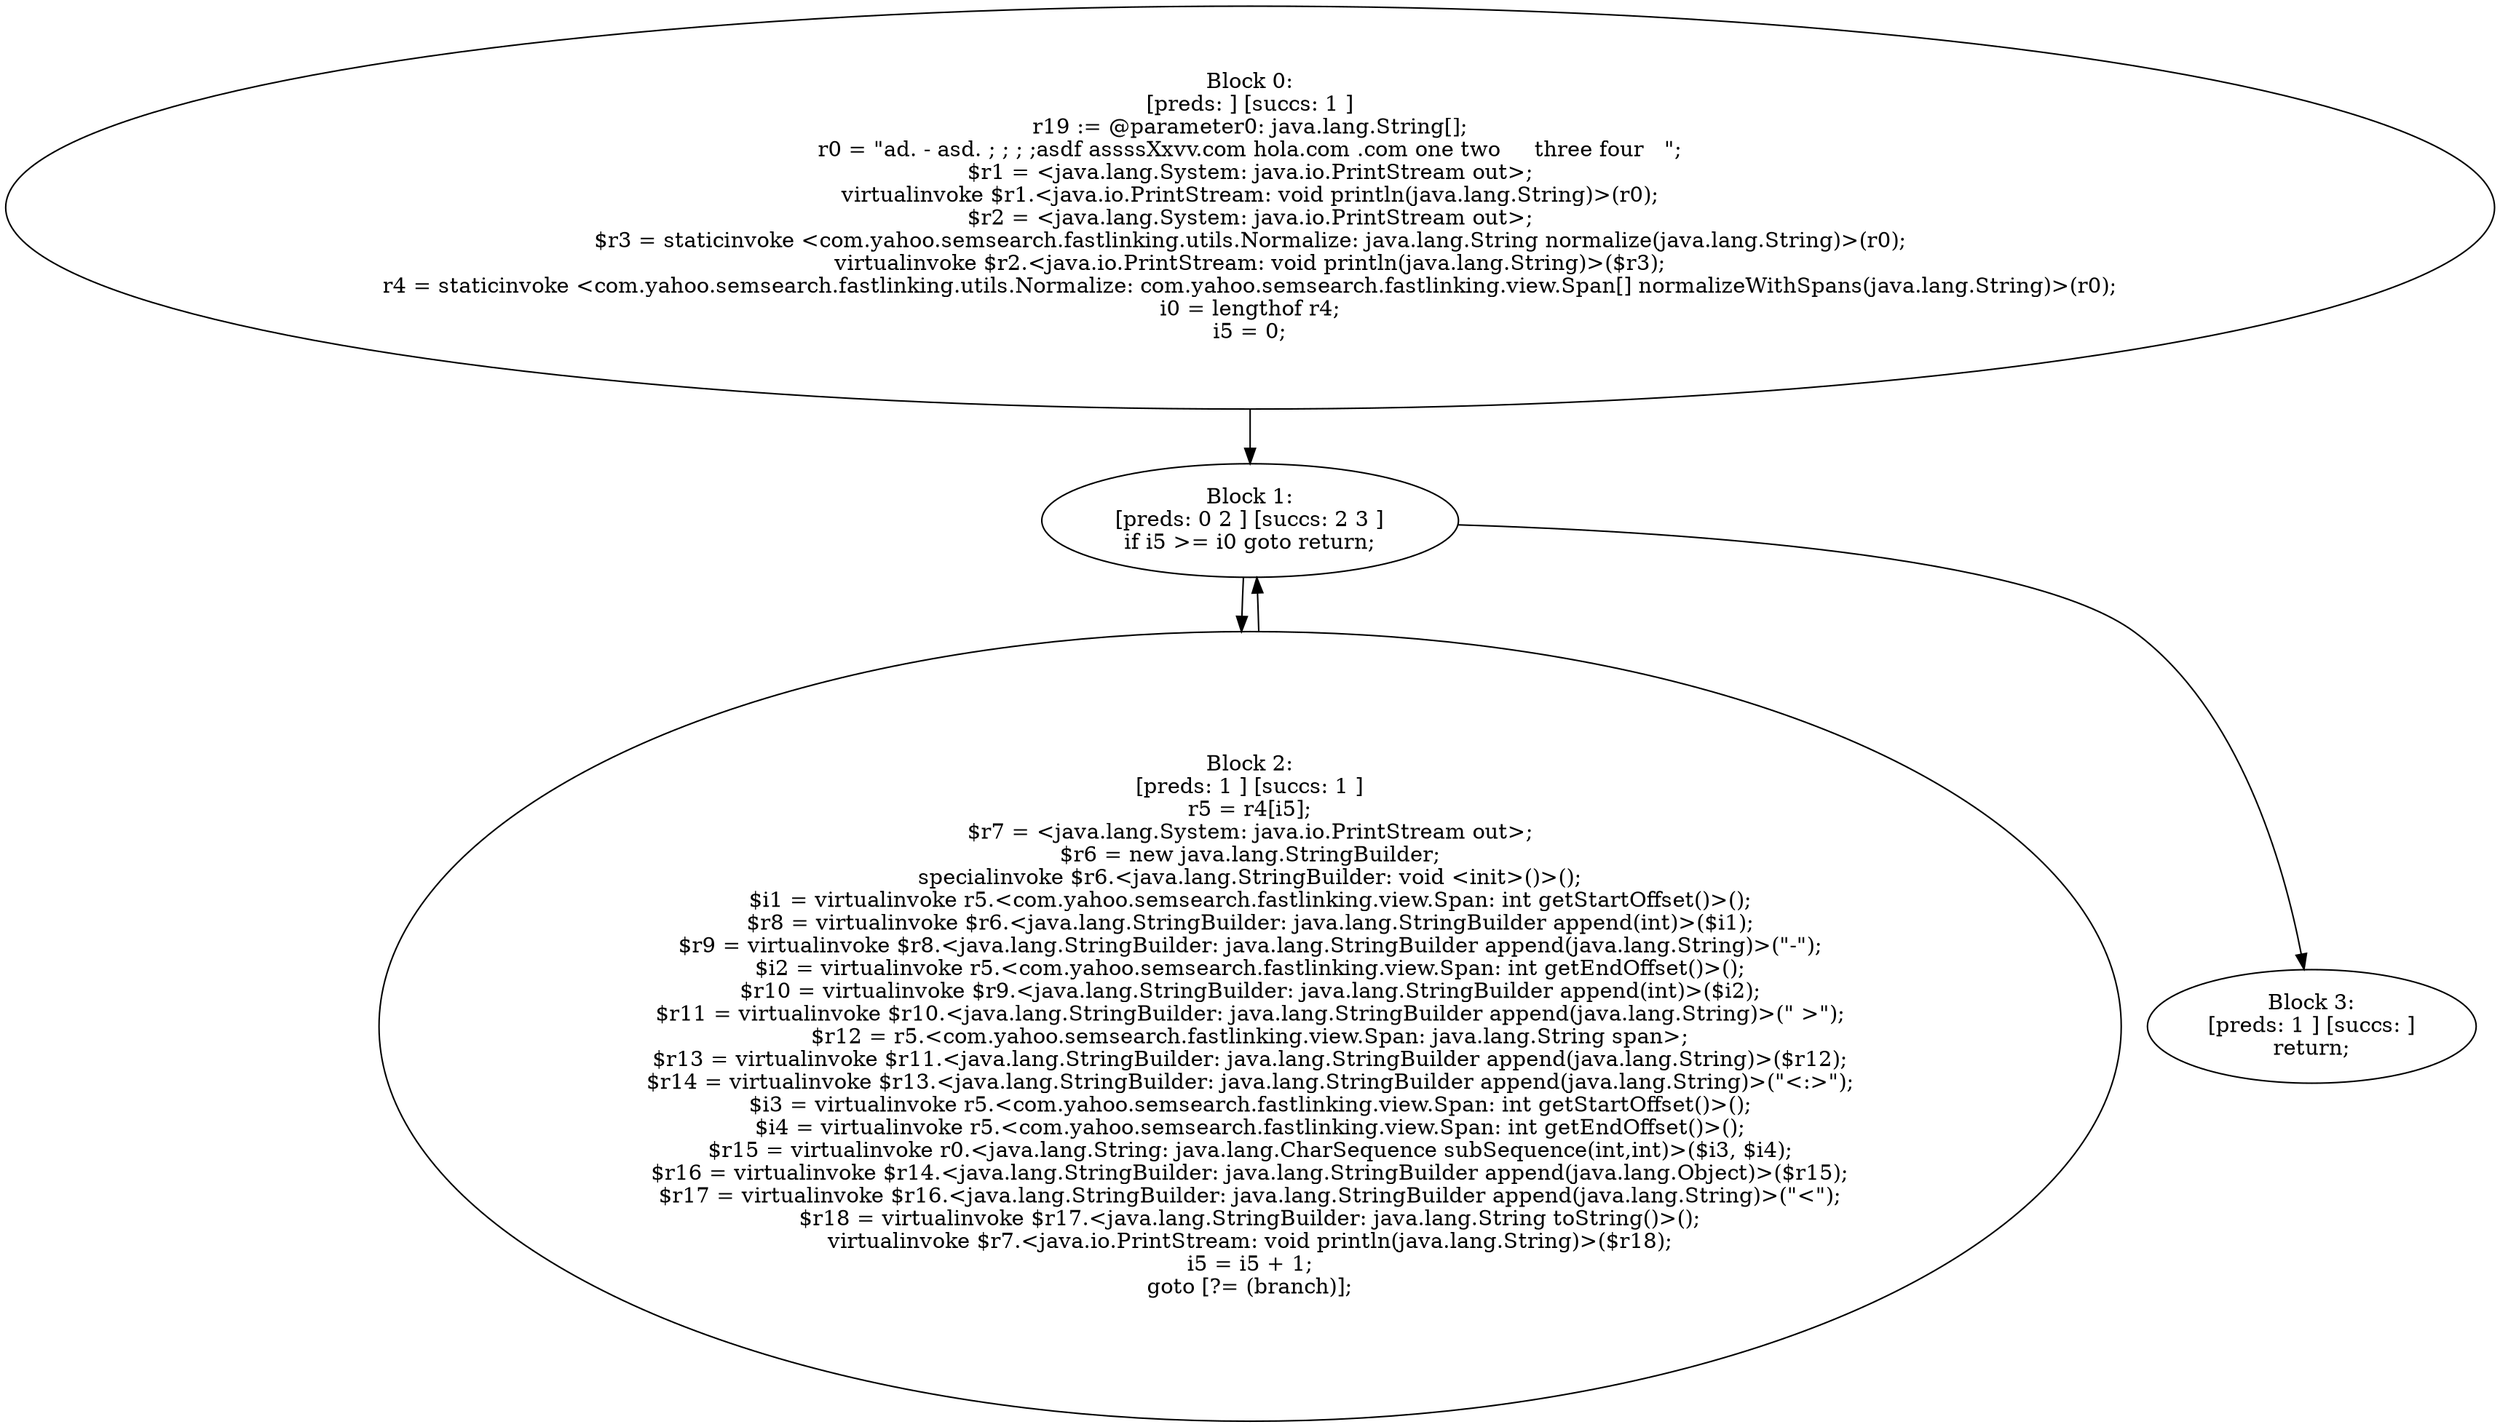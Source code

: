 digraph "unitGraph" {
    "Block 0:
[preds: ] [succs: 1 ]
r19 := @parameter0: java.lang.String[];
r0 = \"ad. - asd. ; ; ; ;asdf assssXxvv.com hola.com .com one two     three four   \";
$r1 = <java.lang.System: java.io.PrintStream out>;
virtualinvoke $r1.<java.io.PrintStream: void println(java.lang.String)>(r0);
$r2 = <java.lang.System: java.io.PrintStream out>;
$r3 = staticinvoke <com.yahoo.semsearch.fastlinking.utils.Normalize: java.lang.String normalize(java.lang.String)>(r0);
virtualinvoke $r2.<java.io.PrintStream: void println(java.lang.String)>($r3);
r4 = staticinvoke <com.yahoo.semsearch.fastlinking.utils.Normalize: com.yahoo.semsearch.fastlinking.view.Span[] normalizeWithSpans(java.lang.String)>(r0);
i0 = lengthof r4;
i5 = 0;
"
    "Block 1:
[preds: 0 2 ] [succs: 2 3 ]
if i5 >= i0 goto return;
"
    "Block 2:
[preds: 1 ] [succs: 1 ]
r5 = r4[i5];
$r7 = <java.lang.System: java.io.PrintStream out>;
$r6 = new java.lang.StringBuilder;
specialinvoke $r6.<java.lang.StringBuilder: void <init>()>();
$i1 = virtualinvoke r5.<com.yahoo.semsearch.fastlinking.view.Span: int getStartOffset()>();
$r8 = virtualinvoke $r6.<java.lang.StringBuilder: java.lang.StringBuilder append(int)>($i1);
$r9 = virtualinvoke $r8.<java.lang.StringBuilder: java.lang.StringBuilder append(java.lang.String)>(\"-\");
$i2 = virtualinvoke r5.<com.yahoo.semsearch.fastlinking.view.Span: int getEndOffset()>();
$r10 = virtualinvoke $r9.<java.lang.StringBuilder: java.lang.StringBuilder append(int)>($i2);
$r11 = virtualinvoke $r10.<java.lang.StringBuilder: java.lang.StringBuilder append(java.lang.String)>(\" >\");
$r12 = r5.<com.yahoo.semsearch.fastlinking.view.Span: java.lang.String span>;
$r13 = virtualinvoke $r11.<java.lang.StringBuilder: java.lang.StringBuilder append(java.lang.String)>($r12);
$r14 = virtualinvoke $r13.<java.lang.StringBuilder: java.lang.StringBuilder append(java.lang.String)>(\"<:>\");
$i3 = virtualinvoke r5.<com.yahoo.semsearch.fastlinking.view.Span: int getStartOffset()>();
$i4 = virtualinvoke r5.<com.yahoo.semsearch.fastlinking.view.Span: int getEndOffset()>();
$r15 = virtualinvoke r0.<java.lang.String: java.lang.CharSequence subSequence(int,int)>($i3, $i4);
$r16 = virtualinvoke $r14.<java.lang.StringBuilder: java.lang.StringBuilder append(java.lang.Object)>($r15);
$r17 = virtualinvoke $r16.<java.lang.StringBuilder: java.lang.StringBuilder append(java.lang.String)>(\"<\");
$r18 = virtualinvoke $r17.<java.lang.StringBuilder: java.lang.String toString()>();
virtualinvoke $r7.<java.io.PrintStream: void println(java.lang.String)>($r18);
i5 = i5 + 1;
goto [?= (branch)];
"
    "Block 3:
[preds: 1 ] [succs: ]
return;
"
    "Block 0:
[preds: ] [succs: 1 ]
r19 := @parameter0: java.lang.String[];
r0 = \"ad. - asd. ; ; ; ;asdf assssXxvv.com hola.com .com one two     three four   \";
$r1 = <java.lang.System: java.io.PrintStream out>;
virtualinvoke $r1.<java.io.PrintStream: void println(java.lang.String)>(r0);
$r2 = <java.lang.System: java.io.PrintStream out>;
$r3 = staticinvoke <com.yahoo.semsearch.fastlinking.utils.Normalize: java.lang.String normalize(java.lang.String)>(r0);
virtualinvoke $r2.<java.io.PrintStream: void println(java.lang.String)>($r3);
r4 = staticinvoke <com.yahoo.semsearch.fastlinking.utils.Normalize: com.yahoo.semsearch.fastlinking.view.Span[] normalizeWithSpans(java.lang.String)>(r0);
i0 = lengthof r4;
i5 = 0;
"->"Block 1:
[preds: 0 2 ] [succs: 2 3 ]
if i5 >= i0 goto return;
";
    "Block 1:
[preds: 0 2 ] [succs: 2 3 ]
if i5 >= i0 goto return;
"->"Block 2:
[preds: 1 ] [succs: 1 ]
r5 = r4[i5];
$r7 = <java.lang.System: java.io.PrintStream out>;
$r6 = new java.lang.StringBuilder;
specialinvoke $r6.<java.lang.StringBuilder: void <init>()>();
$i1 = virtualinvoke r5.<com.yahoo.semsearch.fastlinking.view.Span: int getStartOffset()>();
$r8 = virtualinvoke $r6.<java.lang.StringBuilder: java.lang.StringBuilder append(int)>($i1);
$r9 = virtualinvoke $r8.<java.lang.StringBuilder: java.lang.StringBuilder append(java.lang.String)>(\"-\");
$i2 = virtualinvoke r5.<com.yahoo.semsearch.fastlinking.view.Span: int getEndOffset()>();
$r10 = virtualinvoke $r9.<java.lang.StringBuilder: java.lang.StringBuilder append(int)>($i2);
$r11 = virtualinvoke $r10.<java.lang.StringBuilder: java.lang.StringBuilder append(java.lang.String)>(\" >\");
$r12 = r5.<com.yahoo.semsearch.fastlinking.view.Span: java.lang.String span>;
$r13 = virtualinvoke $r11.<java.lang.StringBuilder: java.lang.StringBuilder append(java.lang.String)>($r12);
$r14 = virtualinvoke $r13.<java.lang.StringBuilder: java.lang.StringBuilder append(java.lang.String)>(\"<:>\");
$i3 = virtualinvoke r5.<com.yahoo.semsearch.fastlinking.view.Span: int getStartOffset()>();
$i4 = virtualinvoke r5.<com.yahoo.semsearch.fastlinking.view.Span: int getEndOffset()>();
$r15 = virtualinvoke r0.<java.lang.String: java.lang.CharSequence subSequence(int,int)>($i3, $i4);
$r16 = virtualinvoke $r14.<java.lang.StringBuilder: java.lang.StringBuilder append(java.lang.Object)>($r15);
$r17 = virtualinvoke $r16.<java.lang.StringBuilder: java.lang.StringBuilder append(java.lang.String)>(\"<\");
$r18 = virtualinvoke $r17.<java.lang.StringBuilder: java.lang.String toString()>();
virtualinvoke $r7.<java.io.PrintStream: void println(java.lang.String)>($r18);
i5 = i5 + 1;
goto [?= (branch)];
";
    "Block 1:
[preds: 0 2 ] [succs: 2 3 ]
if i5 >= i0 goto return;
"->"Block 3:
[preds: 1 ] [succs: ]
return;
";
    "Block 2:
[preds: 1 ] [succs: 1 ]
r5 = r4[i5];
$r7 = <java.lang.System: java.io.PrintStream out>;
$r6 = new java.lang.StringBuilder;
specialinvoke $r6.<java.lang.StringBuilder: void <init>()>();
$i1 = virtualinvoke r5.<com.yahoo.semsearch.fastlinking.view.Span: int getStartOffset()>();
$r8 = virtualinvoke $r6.<java.lang.StringBuilder: java.lang.StringBuilder append(int)>($i1);
$r9 = virtualinvoke $r8.<java.lang.StringBuilder: java.lang.StringBuilder append(java.lang.String)>(\"-\");
$i2 = virtualinvoke r5.<com.yahoo.semsearch.fastlinking.view.Span: int getEndOffset()>();
$r10 = virtualinvoke $r9.<java.lang.StringBuilder: java.lang.StringBuilder append(int)>($i2);
$r11 = virtualinvoke $r10.<java.lang.StringBuilder: java.lang.StringBuilder append(java.lang.String)>(\" >\");
$r12 = r5.<com.yahoo.semsearch.fastlinking.view.Span: java.lang.String span>;
$r13 = virtualinvoke $r11.<java.lang.StringBuilder: java.lang.StringBuilder append(java.lang.String)>($r12);
$r14 = virtualinvoke $r13.<java.lang.StringBuilder: java.lang.StringBuilder append(java.lang.String)>(\"<:>\");
$i3 = virtualinvoke r5.<com.yahoo.semsearch.fastlinking.view.Span: int getStartOffset()>();
$i4 = virtualinvoke r5.<com.yahoo.semsearch.fastlinking.view.Span: int getEndOffset()>();
$r15 = virtualinvoke r0.<java.lang.String: java.lang.CharSequence subSequence(int,int)>($i3, $i4);
$r16 = virtualinvoke $r14.<java.lang.StringBuilder: java.lang.StringBuilder append(java.lang.Object)>($r15);
$r17 = virtualinvoke $r16.<java.lang.StringBuilder: java.lang.StringBuilder append(java.lang.String)>(\"<\");
$r18 = virtualinvoke $r17.<java.lang.StringBuilder: java.lang.String toString()>();
virtualinvoke $r7.<java.io.PrintStream: void println(java.lang.String)>($r18);
i5 = i5 + 1;
goto [?= (branch)];
"->"Block 1:
[preds: 0 2 ] [succs: 2 3 ]
if i5 >= i0 goto return;
";
}
